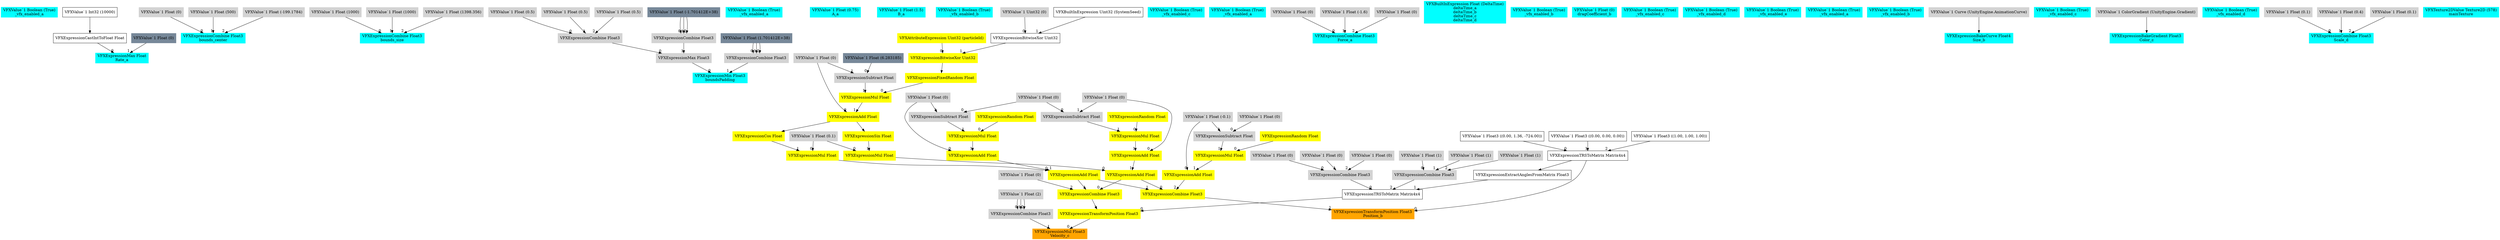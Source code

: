 digraph G {
node0 [shape="box" color="cyan" style="filled" label="VFXValue`1 Boolean (True)
_vfx_enabled_a"]
node1 [shape="box" color="cyan" style="filled" label="VFXExpressionMax Float
Rate_a"]
node2 [shape="box" label="VFXExpressionCastIntToFloat Float"]
node3 [shape="box" label="VFXValue`1 Int32 (10000)"]
node4 [shape="box" color="lightslategray" style="filled" label="VFXValue`1 Float (0)"]
node5 [shape="box" color="cyan" style="filled" label="VFXExpressionCombine Float3
bounds_center"]
node6 [shape="box" color="lightgray" style="filled" label="VFXValue`1 Float (0)"]
node7 [shape="box" color="lightgray" style="filled" label="VFXValue`1 Float (500)"]
node8 [shape="box" color="lightgray" style="filled" label="VFXValue`1 Float (-199.1784)"]
node9 [shape="box" color="cyan" style="filled" label="VFXExpressionCombine Float3
bounds_size"]
node10 [shape="box" color="lightgray" style="filled" label="VFXValue`1 Float (1000)"]
node11 [shape="box" color="lightgray" style="filled" label="VFXValue`1 Float (1000)"]
node12 [shape="box" color="lightgray" style="filled" label="VFXValue`1 Float (1398.356)"]
node13 [shape="box" color="cyan" style="filled" label="VFXExpressionMin Float3
boundsPadding"]
node14 [shape="box" color="lightgray" style="filled" label="VFXExpressionMax Float3"]
node15 [shape="box" color="lightgray" style="filled" label="VFXExpressionCombine Float3"]
node16 [shape="box" color="lightgray" style="filled" label="VFXValue`1 Float (0.5)"]
node17 [shape="box" color="lightgray" style="filled" label="VFXValue`1 Float (0.5)"]
node18 [shape="box" color="lightgray" style="filled" label="VFXValue`1 Float (0.5)"]
node19 [shape="box" color="lightgray" style="filled" label="VFXExpressionCombine Float3"]
node20 [shape="box" color="lightslategray" style="filled" label="VFXValue`1 Float (-1.701412E+38)"]
node21 [shape="box" color="lightgray" style="filled" label="VFXExpressionCombine Float3"]
node22 [shape="box" color="lightslategray" style="filled" label="VFXValue`1 Float (1.701412E+38)"]
node23 [shape="box" color="cyan" style="filled" label="VFXValue`1 Boolean (True)
_vfx_enabled_a"]
node24 [shape="box" color="cyan" style="filled" label="VFXValue`1 Float (0.75)
A_a"]
node25 [shape="box" color="cyan" style="filled" label="VFXValue`1 Float (1.5)
B_a"]
node26 [shape="box" color="cyan" style="filled" label="VFXValue`1 Boolean (True)
_vfx_enabled_b"]
node27 [shape="box" color="orange" style="filled" label="VFXExpressionTransformPosition Float3
Position_b"]
node28 [shape="box" label="VFXExpressionTRSToMatrix Matrix4x4"]
node29 [shape="box" label="VFXValue`1 Float3 ((0.00, 1.36, -724.00))"]
node30 [shape="box" label="VFXValue`1 Float3 ((0.00, 0.00, 0.00))"]
node31 [shape="box" label="VFXValue`1 Float3 ((1.00, 1.00, 1.00))"]
node32 [shape="box" color="yellow" style="filled" label="VFXExpressionCombine Float3"]
node33 [shape="box" color="yellow" style="filled" label="VFXExpressionAdd Float"]
node34 [shape="box" color="yellow" style="filled" label="VFXExpressionMul Float"]
node35 [shape="box" color="lightgray" style="filled" label="VFXValue`1 Float (0.1)"]
node36 [shape="box" color="yellow" style="filled" label="VFXExpressionSin Float"]
node37 [shape="box" color="yellow" style="filled" label="VFXExpressionAdd Float"]
node38 [shape="box" color="lightgray" style="filled" label="VFXValue`1 Float (0)"]
node39 [shape="box" color="yellow" style="filled" label="VFXExpressionMul Float"]
node40 [shape="box" color="yellow" style="filled" label="VFXExpressionFixedRandom Float"]
node41 [shape="box" color="yellow" style="filled" label="VFXExpressionBitwiseXor Uint32"]
node42 [shape="box" color="yellow" style="filled" label="VFXAttributeExpression Uint32 (particleId)"]
node43 [shape="box" label="VFXExpressionBitwiseXor Uint32"]
node44 [shape="box" color="lightgray" style="filled" label="VFXValue`1 Uint32 (0)"]
node45 [shape="box" label="VFXBuiltInExpression Uint32 (SystemSeed)"]
node46 [shape="box" color="lightgray" style="filled" label="VFXExpressionSubtract Float"]
node47 [shape="box" color="lightslategray" style="filled" label="VFXValue`1 Float (6.283185)"]
node48 [shape="box" color="yellow" style="filled" label="VFXExpressionAdd Float"]
node49 [shape="box" color="lightgray" style="filled" label="VFXValue`1 Float (0)"]
node50 [shape="box" color="yellow" style="filled" label="VFXExpressionMul Float"]
node51 [shape="box" color="yellow" style="filled" label="VFXExpressionRandom Float"]
node52 [shape="box" color="lightgray" style="filled" label="VFXExpressionSubtract Float"]
node53 [shape="box" color="lightgray" style="filled" label="VFXValue`1 Float (0)"]
node54 [shape="box" color="yellow" style="filled" label="VFXExpressionAdd Float"]
node55 [shape="box" color="yellow" style="filled" label="VFXExpressionMul Float"]
node56 [shape="box" color="yellow" style="filled" label="VFXExpressionCos Float"]
node57 [shape="box" color="yellow" style="filled" label="VFXExpressionAdd Float"]
node58 [shape="box" color="lightgray" style="filled" label="VFXValue`1 Float (0)"]
node59 [shape="box" color="yellow" style="filled" label="VFXExpressionMul Float"]
node60 [shape="box" color="yellow" style="filled" label="VFXExpressionRandom Float"]
node61 [shape="box" color="lightgray" style="filled" label="VFXExpressionSubtract Float"]
node62 [shape="box" color="yellow" style="filled" label="VFXExpressionAdd Float"]
node63 [shape="box" color="lightgray" style="filled" label="VFXValue`1 Float (-0.1)"]
node64 [shape="box" color="yellow" style="filled" label="VFXExpressionMul Float"]
node65 [shape="box" color="yellow" style="filled" label="VFXExpressionRandom Float"]
node66 [shape="box" color="lightgray" style="filled" label="VFXExpressionSubtract Float"]
node67 [shape="box" color="lightgray" style="filled" label="VFXValue`1 Float (0)"]
node68 [shape="box" color="cyan" style="filled" label="VFXValue`1 Boolean (True)
_vfx_enabled_c"]
node69 [shape="box" color="orange" style="filled" label="VFXExpressionMul Float3
Velocity_c"]
node70 [shape="box" color="yellow" style="filled" label="VFXExpressionTransformPosition Float3"]
node71 [shape="box" label="VFXExpressionTRSToMatrix Matrix4x4"]
node72 [shape="box" color="lightgray" style="filled" label="VFXExpressionCombine Float3"]
node73 [shape="box" color="lightgray" style="filled" label="VFXValue`1 Float (0)"]
node74 [shape="box" color="lightgray" style="filled" label="VFXValue`1 Float (0)"]
node75 [shape="box" color="lightgray" style="filled" label="VFXValue`1 Float (0)"]
node76 [shape="box" label="VFXExpressionExtractAnglesFromMatrix Float3"]
node77 [shape="box" color="lightgray" style="filled" label="VFXExpressionCombine Float3"]
node78 [shape="box" color="lightgray" style="filled" label="VFXValue`1 Float (1)"]
node79 [shape="box" color="lightgray" style="filled" label="VFXValue`1 Float (1)"]
node80 [shape="box" color="lightgray" style="filled" label="VFXValue`1 Float (1)"]
node81 [shape="box" color="yellow" style="filled" label="VFXExpressionCombine Float3"]
node82 [shape="box" color="lightgray" style="filled" label="VFXValue`1 Float (0)"]
node83 [shape="box" color="lightgray" style="filled" label="VFXExpressionCombine Float3"]
node84 [shape="box" color="lightgray" style="filled" label="VFXValue`1 Float (2)"]
node85 [shape="box" color="cyan" style="filled" label="VFXValue`1 Boolean (True)
_vfx_enabled_a"]
node86 [shape="box" color="cyan" style="filled" label="VFXExpressionCombine Float3
Force_a"]
node87 [shape="box" color="lightgray" style="filled" label="VFXValue`1 Float (0)"]
node88 [shape="box" color="lightgray" style="filled" label="VFXValue`1 Float (-1.6)"]
node89 [shape="box" color="lightgray" style="filled" label="VFXValue`1 Float (0)"]
node90 [shape="box" color="cyan" style="filled" label="VFXBuiltInExpression Float (DeltaTime)
deltaTime_a
deltaTime_b
deltaTime_c
deltaTime_d"]
node91 [shape="box" color="cyan" style="filled" label="VFXValue`1 Boolean (True)
_vfx_enabled_b"]
node92 [shape="box" color="cyan" style="filled" label="VFXValue`1 Float (0)
dragCoefficient_b"]
node93 [shape="box" color="cyan" style="filled" label="VFXValue`1 Boolean (True)
_vfx_enabled_c"]
node94 [shape="box" color="cyan" style="filled" label="VFXValue`1 Boolean (True)
_vfx_enabled_d"]
node95 [shape="box" color="cyan" style="filled" label="VFXValue`1 Boolean (True)
_vfx_enabled_e"]
node96 [shape="box" color="cyan" style="filled" label="VFXValue`1 Boolean (True)
_vfx_enabled_a"]
node97 [shape="box" color="cyan" style="filled" label="VFXValue`1 Boolean (True)
_vfx_enabled_b"]
node98 [shape="box" color="cyan" style="filled" label="VFXExpressionBakeCurve Float4
Size_b"]
node99 [shape="box" color="lightgray" style="filled" label="VFXValue`1 Curve (UnityEngine.AnimationCurve)"]
node100 [shape="box" color="cyan" style="filled" label="VFXValue`1 Boolean (True)
_vfx_enabled_c"]
node101 [shape="box" color="cyan" style="filled" label="VFXExpressionBakeGradient Float3
Color_c"]
node102 [shape="box" color="lightgray" style="filled" label="VFXValue`1 ColorGradient (UnityEngine.Gradient)"]
node103 [shape="box" color="cyan" style="filled" label="VFXValue`1 Boolean (True)
_vfx_enabled_d"]
node104 [shape="box" color="cyan" style="filled" label="VFXExpressionCombine Float3
Scale_d"]
node105 [shape="box" color="lightgray" style="filled" label="VFXValue`1 Float (0.1)"]
node106 [shape="box" color="lightgray" style="filled" label="VFXValue`1 Float (0.4)"]
node107 [shape="box" color="lightgray" style="filled" label="VFXValue`1 Float (0.1)"]
node108 [shape="box" color="cyan" style="filled" label="VFXTexture2DValue Texture2D (578)
mainTexture"]
node2 -> node1 [headlabel="0"]
node4 -> node1 [headlabel="1"]
node3 -> node2 
node6 -> node5 [headlabel="0"]
node7 -> node5 [headlabel="1"]
node8 -> node5 [headlabel="2"]
node10 -> node9 [headlabel="0"]
node11 -> node9 [headlabel="1"]
node12 -> node9 [headlabel="2"]
node14 -> node13 [headlabel="0"]
node21 -> node13 [headlabel="1"]
node15 -> node14 [headlabel="0"]
node19 -> node14 [headlabel="1"]
node16 -> node15 [headlabel="0"]
node17 -> node15 [headlabel="1"]
node18 -> node15 [headlabel="2"]
node20 -> node19 [headlabel="0"]
node20 -> node19 [headlabel="1"]
node20 -> node19 [headlabel="2"]
node22 -> node21 [headlabel="0"]
node22 -> node21 [headlabel="1"]
node22 -> node21 [headlabel="2"]
node28 -> node27 [headlabel="0"]
node32 -> node27 [headlabel="1"]
node29 -> node28 [headlabel="0"]
node30 -> node28 [headlabel="1"]
node31 -> node28 [headlabel="2"]
node33 -> node32 [headlabel="0"]
node54 -> node32 [headlabel="1"]
node62 -> node32 [headlabel="2"]
node34 -> node33 [headlabel="0"]
node48 -> node33 [headlabel="1"]
node35 -> node34 [headlabel="0"]
node36 -> node34 [headlabel="1"]
node37 -> node36 
node38 -> node37 [headlabel="0"]
node39 -> node37 [headlabel="1"]
node40 -> node39 [headlabel="0"]
node46 -> node39 [headlabel="1"]
node41 -> node40 
node42 -> node41 [headlabel="0"]
node43 -> node41 [headlabel="1"]
node44 -> node43 [headlabel="0"]
node45 -> node43 [headlabel="1"]
node47 -> node46 [headlabel="0"]
node38 -> node46 [headlabel="1"]
node49 -> node48 [headlabel="0"]
node50 -> node48 [headlabel="1"]
node51 -> node50 [headlabel="0"]
node52 -> node50 [headlabel="1"]
node53 -> node52 [headlabel="0"]
node49 -> node52 [headlabel="1"]
node55 -> node54 [headlabel="0"]
node57 -> node54 [headlabel="1"]
node35 -> node55 [headlabel="0"]
node56 -> node55 [headlabel="1"]
node37 -> node56 
node58 -> node57 [headlabel="0"]
node59 -> node57 [headlabel="1"]
node60 -> node59 [headlabel="0"]
node61 -> node59 [headlabel="1"]
node53 -> node61 [headlabel="0"]
node58 -> node61 [headlabel="1"]
node63 -> node62 [headlabel="0"]
node64 -> node62 [headlabel="1"]
node65 -> node64 [headlabel="0"]
node66 -> node64 [headlabel="1"]
node67 -> node66 [headlabel="0"]
node63 -> node66 [headlabel="1"]
node70 -> node69 [headlabel="0"]
node83 -> node69 [headlabel="1"]
node71 -> node70 [headlabel="0"]
node81 -> node70 [headlabel="1"]
node72 -> node71 [headlabel="0"]
node76 -> node71 [headlabel="1"]
node77 -> node71 [headlabel="2"]
node73 -> node72 [headlabel="0"]
node74 -> node72 [headlabel="1"]
node75 -> node72 [headlabel="2"]
node28 -> node76 
node78 -> node77 [headlabel="0"]
node79 -> node77 [headlabel="1"]
node80 -> node77 [headlabel="2"]
node33 -> node81 [headlabel="0"]
node54 -> node81 [headlabel="1"]
node82 -> node81 [headlabel="2"]
node84 -> node83 [headlabel="0"]
node84 -> node83 [headlabel="1"]
node84 -> node83 [headlabel="2"]
node87 -> node86 [headlabel="0"]
node88 -> node86 [headlabel="1"]
node89 -> node86 [headlabel="2"]
node99 -> node98 
node102 -> node101 
node105 -> node104 [headlabel="0"]
node106 -> node104 [headlabel="1"]
node107 -> node104 [headlabel="2"]
}
